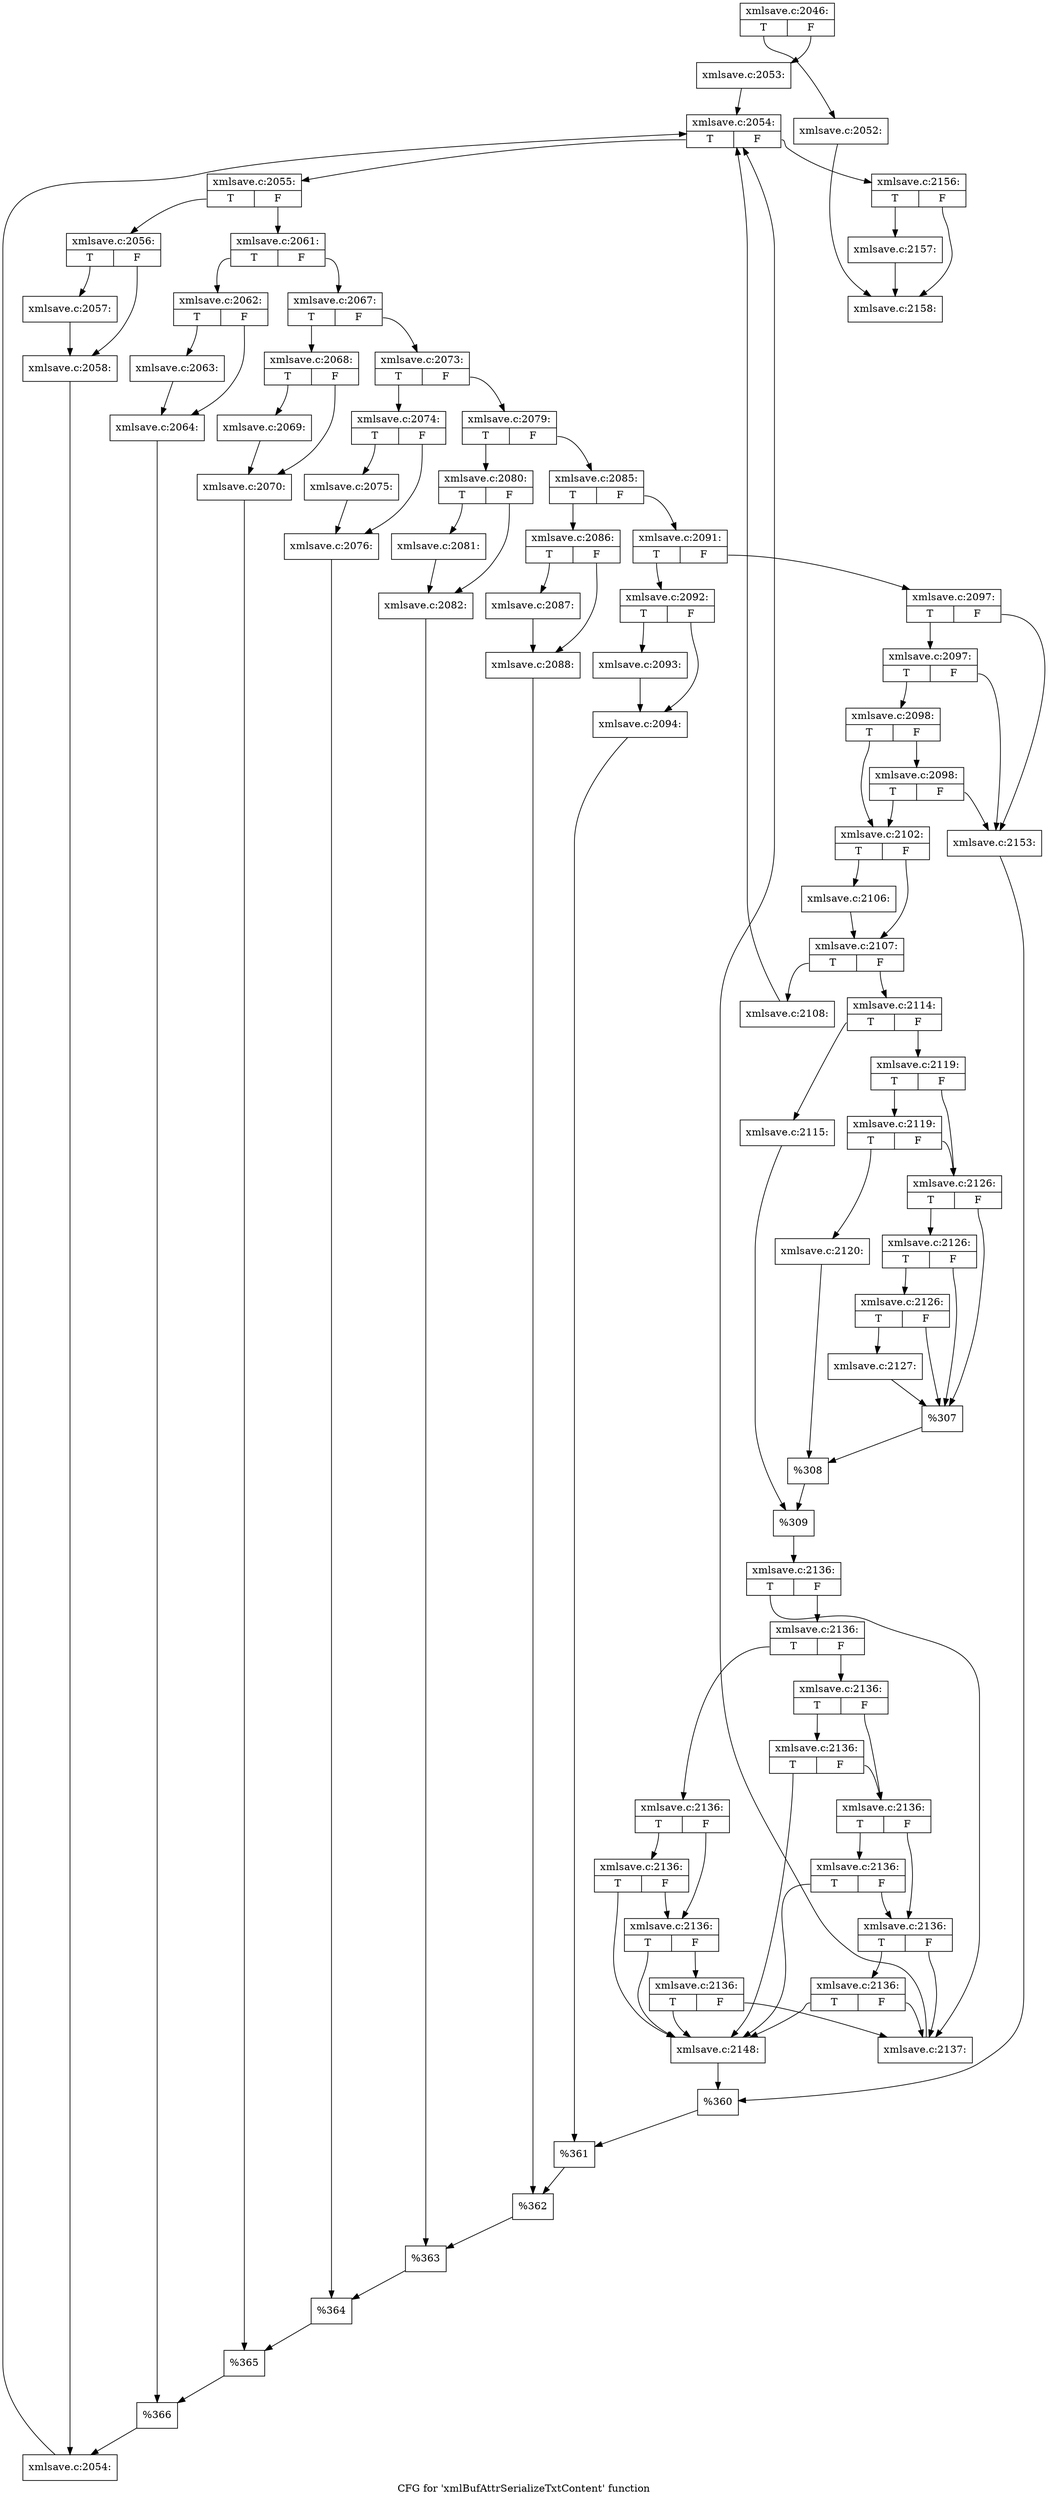 digraph "CFG for 'xmlBufAttrSerializeTxtContent' function" {
	label="CFG for 'xmlBufAttrSerializeTxtContent' function";

	Node0x5645e3fbf120 [shape=record,label="{xmlsave.c:2046:|{<s0>T|<s1>F}}"];
	Node0x5645e3fbf120:s0 -> Node0x5645e3fc84d0;
	Node0x5645e3fbf120:s1 -> Node0x5645e3fc8520;
	Node0x5645e3fc84d0 [shape=record,label="{xmlsave.c:2052:}"];
	Node0x5645e3fc84d0 -> Node0x5645e40003d0;
	Node0x5645e3fc8520 [shape=record,label="{xmlsave.c:2053:}"];
	Node0x5645e3fc8520 -> Node0x5645e3fc8ac0;
	Node0x5645e3fc8ac0 [shape=record,label="{xmlsave.c:2054:|{<s0>T|<s1>F}}"];
	Node0x5645e3fc8ac0:s0 -> Node0x5645e3fc8f30;
	Node0x5645e3fc8ac0:s1 -> Node0x5645e3fc8ca0;
	Node0x5645e3fc8f30 [shape=record,label="{xmlsave.c:2055:|{<s0>T|<s1>F}}"];
	Node0x5645e3fc8f30:s0 -> Node0x5645e3fc9120;
	Node0x5645e3fc8f30:s1 -> Node0x5645e3fc91c0;
	Node0x5645e3fc9120 [shape=record,label="{xmlsave.c:2056:|{<s0>T|<s1>F}}"];
	Node0x5645e3fc9120:s0 -> Node0x5645e3fc95d0;
	Node0x5645e3fc9120:s1 -> Node0x5645e3fc9620;
	Node0x5645e3fc95d0 [shape=record,label="{xmlsave.c:2057:}"];
	Node0x5645e3fc95d0 -> Node0x5645e3fc9620;
	Node0x5645e3fc9620 [shape=record,label="{xmlsave.c:2058:}"];
	Node0x5645e3fc9620 -> Node0x5645e3fc9170;
	Node0x5645e3fc91c0 [shape=record,label="{xmlsave.c:2061:|{<s0>T|<s1>F}}"];
	Node0x5645e3fc91c0:s0 -> Node0x5645e3fcad80;
	Node0x5645e3fc91c0:s1 -> Node0x5645e3fcae20;
	Node0x5645e3fcad80 [shape=record,label="{xmlsave.c:2062:|{<s0>T|<s1>F}}"];
	Node0x5645e3fcad80:s0 -> Node0x5645e3fcb310;
	Node0x5645e3fcad80:s1 -> Node0x5645e3fcb360;
	Node0x5645e3fcb310 [shape=record,label="{xmlsave.c:2063:}"];
	Node0x5645e3fcb310 -> Node0x5645e3fcb360;
	Node0x5645e3fcb360 [shape=record,label="{xmlsave.c:2064:}"];
	Node0x5645e3fcb360 -> Node0x5645e3fcadd0;
	Node0x5645e3fcae20 [shape=record,label="{xmlsave.c:2067:|{<s0>T|<s1>F}}"];
	Node0x5645e3fcae20:s0 -> Node0x5645e3fcc330;
	Node0x5645e3fcae20:s1 -> Node0x5645e3fcc3d0;
	Node0x5645e3fcc330 [shape=record,label="{xmlsave.c:2068:|{<s0>T|<s1>F}}"];
	Node0x5645e3fcc330:s0 -> Node0x5645e3fcc8c0;
	Node0x5645e3fcc330:s1 -> Node0x5645e3fcc910;
	Node0x5645e3fcc8c0 [shape=record,label="{xmlsave.c:2069:}"];
	Node0x5645e3fcc8c0 -> Node0x5645e3fcc910;
	Node0x5645e3fcc910 [shape=record,label="{xmlsave.c:2070:}"];
	Node0x5645e3fcc910 -> Node0x5645e3fcc380;
	Node0x5645e3fcc3d0 [shape=record,label="{xmlsave.c:2073:|{<s0>T|<s1>F}}"];
	Node0x5645e3fcc3d0:s0 -> Node0x5645e3d30ab0;
	Node0x5645e3fcc3d0:s1 -> Node0x5645e3fce2f0;
	Node0x5645e3d30ab0 [shape=record,label="{xmlsave.c:2074:|{<s0>T|<s1>F}}"];
	Node0x5645e3d30ab0:s0 -> Node0x5645e3fce7e0;
	Node0x5645e3d30ab0:s1 -> Node0x5645e3fce830;
	Node0x5645e3fce7e0 [shape=record,label="{xmlsave.c:2075:}"];
	Node0x5645e3fce7e0 -> Node0x5645e3fce830;
	Node0x5645e3fce830 [shape=record,label="{xmlsave.c:2076:}"];
	Node0x5645e3fce830 -> Node0x5645e3fc9a70;
	Node0x5645e3fce2f0 [shape=record,label="{xmlsave.c:2079:|{<s0>T|<s1>F}}"];
	Node0x5645e3fce2f0:s0 -> Node0x5645e3fcfe20;
	Node0x5645e3fce2f0:s1 -> Node0x5645e3fcfec0;
	Node0x5645e3fcfe20 [shape=record,label="{xmlsave.c:2080:|{<s0>T|<s1>F}}"];
	Node0x5645e3fcfe20:s0 -> Node0x5645e3faa3e0;
	Node0x5645e3fcfe20:s1 -> Node0x5645e3fd0440;
	Node0x5645e3faa3e0 [shape=record,label="{xmlsave.c:2081:}"];
	Node0x5645e3faa3e0 -> Node0x5645e3fd0440;
	Node0x5645e3fd0440 [shape=record,label="{xmlsave.c:2082:}"];
	Node0x5645e3fd0440 -> Node0x5645e3fcfe70;
	Node0x5645e3fcfec0 [shape=record,label="{xmlsave.c:2085:|{<s0>T|<s1>F}}"];
	Node0x5645e3fcfec0:s0 -> Node0x5645e3fd1410;
	Node0x5645e3fcfec0:s1 -> Node0x5645e3fac6d0;
	Node0x5645e3fd1410 [shape=record,label="{xmlsave.c:2086:|{<s0>T|<s1>F}}"];
	Node0x5645e3fd1410:s0 -> Node0x5645e3facbc0;
	Node0x5645e3fd1410:s1 -> Node0x5645e3facc10;
	Node0x5645e3facbc0 [shape=record,label="{xmlsave.c:2087:}"];
	Node0x5645e3facbc0 -> Node0x5645e3facc10;
	Node0x5645e3facc10 [shape=record,label="{xmlsave.c:2088:}"];
	Node0x5645e3facc10 -> Node0x5645e3fac680;
	Node0x5645e3fac6d0 [shape=record,label="{xmlsave.c:2091:|{<s0>T|<s1>F}}"];
	Node0x5645e3fac6d0:s0 -> Node0x5645e3fadbe0;
	Node0x5645e3fac6d0:s1 -> Node0x5645e3fadc80;
	Node0x5645e3fadbe0 [shape=record,label="{xmlsave.c:2092:|{<s0>T|<s1>F}}"];
	Node0x5645e3fadbe0:s0 -> Node0x5645e3fae170;
	Node0x5645e3fadbe0:s1 -> Node0x5645e3fae1c0;
	Node0x5645e3fae170 [shape=record,label="{xmlsave.c:2093:}"];
	Node0x5645e3fae170 -> Node0x5645e3fae1c0;
	Node0x5645e3fae1c0 [shape=record,label="{xmlsave.c:2094:}"];
	Node0x5645e3fae1c0 -> Node0x5645e3fadc30;
	Node0x5645e3fadc80 [shape=record,label="{xmlsave.c:2097:|{<s0>T|<s1>F}}"];
	Node0x5645e3fadc80:s0 -> Node0x5645e3fd6580;
	Node0x5645e3fadc80:s1 -> Node0x5645e3fd64b0;
	Node0x5645e3fd6580 [shape=record,label="{xmlsave.c:2097:|{<s0>T|<s1>F}}"];
	Node0x5645e3fd6580:s0 -> Node0x5645e3fd6500;
	Node0x5645e3fd6580:s1 -> Node0x5645e3fd64b0;
	Node0x5645e3fd6500 [shape=record,label="{xmlsave.c:2098:|{<s0>T|<s1>F}}"];
	Node0x5645e3fd6500:s0 -> Node0x5645e3fd6410;
	Node0x5645e3fd6500:s1 -> Node0x5645e3fd6d50;
	Node0x5645e3fd6d50 [shape=record,label="{xmlsave.c:2098:|{<s0>T|<s1>F}}"];
	Node0x5645e3fd6d50:s0 -> Node0x5645e3fd6410;
	Node0x5645e3fd6d50:s1 -> Node0x5645e3fd64b0;
	Node0x5645e3fd6410 [shape=record,label="{xmlsave.c:2102:|{<s0>T|<s1>F}}"];
	Node0x5645e3fd6410:s0 -> Node0x5645e3fd7ca0;
	Node0x5645e3fd6410:s1 -> Node0x5645e3fd7cf0;
	Node0x5645e3fd7ca0 [shape=record,label="{xmlsave.c:2106:}"];
	Node0x5645e3fd7ca0 -> Node0x5645e3fd7cf0;
	Node0x5645e3fd7cf0 [shape=record,label="{xmlsave.c:2107:|{<s0>T|<s1>F}}"];
	Node0x5645e3fd7cf0:s0 -> Node0x5645e3fd8570;
	Node0x5645e3fd7cf0:s1 -> Node0x5645e3fd8610;
	Node0x5645e3fd8570 [shape=record,label="{xmlsave.c:2108:}"];
	Node0x5645e3fd8570 -> Node0x5645e3fc8ac0;
	Node0x5645e3fd8610 [shape=record,label="{xmlsave.c:2114:|{<s0>T|<s1>F}}"];
	Node0x5645e3fd8610:s0 -> Node0x5645e3fddda0;
	Node0x5645e3fd8610:s1 -> Node0x5645e3fdecf0;
	Node0x5645e3fddda0 [shape=record,label="{xmlsave.c:2115:}"];
	Node0x5645e3fddda0 -> Node0x5645e3fdeca0;
	Node0x5645e3fdecf0 [shape=record,label="{xmlsave.c:2119:|{<s0>T|<s1>F}}"];
	Node0x5645e3fdecf0:s0 -> Node0x5645e3fdff90;
	Node0x5645e3fdecf0:s1 -> Node0x5645e3fdff40;
	Node0x5645e3fdff90 [shape=record,label="{xmlsave.c:2119:|{<s0>T|<s1>F}}"];
	Node0x5645e3fdff90:s0 -> Node0x5645e3fdfea0;
	Node0x5645e3fdff90:s1 -> Node0x5645e3fdff40;
	Node0x5645e3fdfea0 [shape=record,label="{xmlsave.c:2120:}"];
	Node0x5645e3fdfea0 -> Node0x5645e3fdfef0;
	Node0x5645e3fdff40 [shape=record,label="{xmlsave.c:2126:|{<s0>T|<s1>F}}"];
	Node0x5645e3fdff40:s0 -> Node0x5645e3ffa800;
	Node0x5645e3fdff40:s1 -> Node0x5645e3ffa730;
	Node0x5645e3ffa800 [shape=record,label="{xmlsave.c:2126:|{<s0>T|<s1>F}}"];
	Node0x5645e3ffa800:s0 -> Node0x5645e3ffa780;
	Node0x5645e3ffa800:s1 -> Node0x5645e3ffa730;
	Node0x5645e3ffa780 [shape=record,label="{xmlsave.c:2126:|{<s0>T|<s1>F}}"];
	Node0x5645e3ffa780:s0 -> Node0x5645e3ffa6e0;
	Node0x5645e3ffa780:s1 -> Node0x5645e3ffa730;
	Node0x5645e3ffa6e0 [shape=record,label="{xmlsave.c:2127:}"];
	Node0x5645e3ffa6e0 -> Node0x5645e3ffa730;
	Node0x5645e3ffa730 [shape=record,label="{%307}"];
	Node0x5645e3ffa730 -> Node0x5645e3fdfef0;
	Node0x5645e3fdfef0 [shape=record,label="{%308}"];
	Node0x5645e3fdfef0 -> Node0x5645e3fdeca0;
	Node0x5645e3fdeca0 [shape=record,label="{%309}"];
	Node0x5645e3fdeca0 -> Node0x5645e3fd85c0;
	Node0x5645e3fd85c0 [shape=record,label="{xmlsave.c:2136:|{<s0>T|<s1>F}}"];
	Node0x5645e3fd85c0:s0 -> Node0x5645e3ffcdd0;
	Node0x5645e3fd85c0:s1 -> Node0x5645e3ffce70;
	Node0x5645e3ffce70 [shape=record,label="{xmlsave.c:2136:|{<s0>T|<s1>F}}"];
	Node0x5645e3ffce70:s0 -> Node0x5645e3ffd150;
	Node0x5645e3ffce70:s1 -> Node0x5645e3ffd1a0;
	Node0x5645e3ffd150 [shape=record,label="{xmlsave.c:2136:|{<s0>T|<s1>F}}"];
	Node0x5645e3ffd150:s0 -> Node0x5645e3ffd470;
	Node0x5645e3ffd150:s1 -> Node0x5645e3ffd420;
	Node0x5645e3ffd470 [shape=record,label="{xmlsave.c:2136:|{<s0>T|<s1>F}}"];
	Node0x5645e3ffd470:s0 -> Node0x5645e3ffce20;
	Node0x5645e3ffd470:s1 -> Node0x5645e3ffd420;
	Node0x5645e3ffd420 [shape=record,label="{xmlsave.c:2136:|{<s0>T|<s1>F}}"];
	Node0x5645e3ffd420:s0 -> Node0x5645e3ffce20;
	Node0x5645e3ffd420:s1 -> Node0x5645e3ffd3d0;
	Node0x5645e3ffd3d0 [shape=record,label="{xmlsave.c:2136:|{<s0>T|<s1>F}}"];
	Node0x5645e3ffd3d0:s0 -> Node0x5645e3ffce20;
	Node0x5645e3ffd3d0:s1 -> Node0x5645e3ffcdd0;
	Node0x5645e3ffd1a0 [shape=record,label="{xmlsave.c:2136:|{<s0>T|<s1>F}}"];
	Node0x5645e3ffd1a0:s0 -> Node0x5645e3ffdb60;
	Node0x5645e3ffd1a0:s1 -> Node0x5645e3ffdb10;
	Node0x5645e3ffdb60 [shape=record,label="{xmlsave.c:2136:|{<s0>T|<s1>F}}"];
	Node0x5645e3ffdb60:s0 -> Node0x5645e3ffce20;
	Node0x5645e3ffdb60:s1 -> Node0x5645e3ffdb10;
	Node0x5645e3ffdb10 [shape=record,label="{xmlsave.c:2136:|{<s0>T|<s1>F}}"];
	Node0x5645e3ffdb10:s0 -> Node0x5645e3ffded0;
	Node0x5645e3ffdb10:s1 -> Node0x5645e3ffdac0;
	Node0x5645e3ffded0 [shape=record,label="{xmlsave.c:2136:|{<s0>T|<s1>F}}"];
	Node0x5645e3ffded0:s0 -> Node0x5645e3ffce20;
	Node0x5645e3ffded0:s1 -> Node0x5645e3ffdac0;
	Node0x5645e3ffdac0 [shape=record,label="{xmlsave.c:2136:|{<s0>T|<s1>F}}"];
	Node0x5645e3ffdac0:s0 -> Node0x5645e3ffe280;
	Node0x5645e3ffdac0:s1 -> Node0x5645e3ffcdd0;
	Node0x5645e3ffe280 [shape=record,label="{xmlsave.c:2136:|{<s0>T|<s1>F}}"];
	Node0x5645e3ffe280:s0 -> Node0x5645e3ffce20;
	Node0x5645e3ffe280:s1 -> Node0x5645e3ffcdd0;
	Node0x5645e3ffcdd0 [shape=record,label="{xmlsave.c:2137:}"];
	Node0x5645e3ffcdd0 -> Node0x5645e3fc8ac0;
	Node0x5645e3ffce20 [shape=record,label="{xmlsave.c:2148:}"];
	Node0x5645e3ffce20 -> Node0x5645e3fd6460;
	Node0x5645e3fd64b0 [shape=record,label="{xmlsave.c:2153:}"];
	Node0x5645e3fd64b0 -> Node0x5645e3fd6460;
	Node0x5645e3fd6460 [shape=record,label="{%360}"];
	Node0x5645e3fd6460 -> Node0x5645e3fadc30;
	Node0x5645e3fadc30 [shape=record,label="{%361}"];
	Node0x5645e3fadc30 -> Node0x5645e3fac680;
	Node0x5645e3fac680 [shape=record,label="{%362}"];
	Node0x5645e3fac680 -> Node0x5645e3fcfe70;
	Node0x5645e3fcfe70 [shape=record,label="{%363}"];
	Node0x5645e3fcfe70 -> Node0x5645e3fc9a70;
	Node0x5645e3fc9a70 [shape=record,label="{%364}"];
	Node0x5645e3fc9a70 -> Node0x5645e3fcc380;
	Node0x5645e3fcc380 [shape=record,label="{%365}"];
	Node0x5645e3fcc380 -> Node0x5645e3fcadd0;
	Node0x5645e3fcadd0 [shape=record,label="{%366}"];
	Node0x5645e3fcadd0 -> Node0x5645e3fc9170;
	Node0x5645e3fc9170 [shape=record,label="{xmlsave.c:2054:}"];
	Node0x5645e3fc9170 -> Node0x5645e3fc8ac0;
	Node0x5645e3fc8ca0 [shape=record,label="{xmlsave.c:2156:|{<s0>T|<s1>F}}"];
	Node0x5645e3fc8ca0:s0 -> Node0x5645e4000380;
	Node0x5645e3fc8ca0:s1 -> Node0x5645e40003d0;
	Node0x5645e4000380 [shape=record,label="{xmlsave.c:2157:}"];
	Node0x5645e4000380 -> Node0x5645e40003d0;
	Node0x5645e40003d0 [shape=record,label="{xmlsave.c:2158:}"];
}
